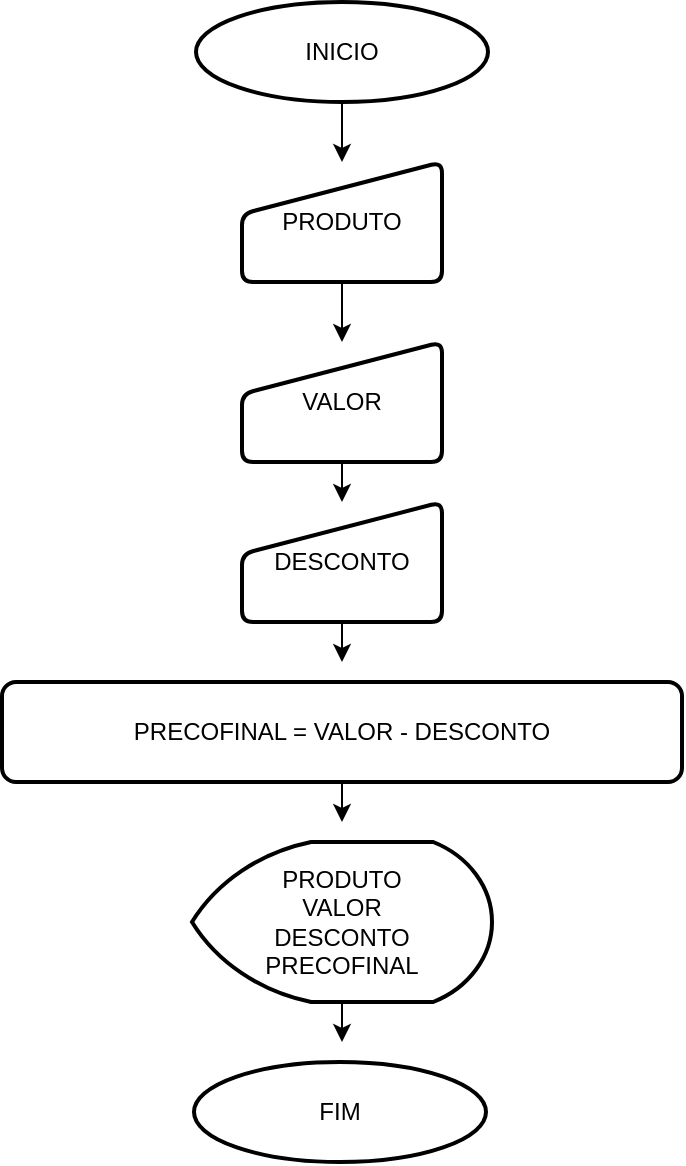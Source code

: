 <mxfile version="25.0.3">
  <diagram name="Página-1" id="RXmfWTW03x0S1gFNnv9d">
    <mxGraphModel dx="683" dy="351" grid="1" gridSize="10" guides="1" tooltips="1" connect="1" arrows="1" fold="1" page="1" pageScale="1" pageWidth="827" pageHeight="1169" math="0" shadow="0">
      <root>
        <mxCell id="0" />
        <mxCell id="1" parent="0" />
        <mxCell id="alVsrLRzjzwbj43s4-p6-8" value="" style="edgeStyle=orthogonalEdgeStyle;rounded=0;orthogonalLoop=1;jettySize=auto;html=1;" edge="1" parent="1" source="alVsrLRzjzwbj43s4-p6-1" target="alVsrLRzjzwbj43s4-p6-2">
          <mxGeometry relative="1" as="geometry" />
        </mxCell>
        <mxCell id="alVsrLRzjzwbj43s4-p6-1" value="INICIO" style="strokeWidth=2;html=1;shape=mxgraph.flowchart.start_1;whiteSpace=wrap;" vertex="1" parent="1">
          <mxGeometry x="341" y="30" width="146" height="50" as="geometry" />
        </mxCell>
        <mxCell id="alVsrLRzjzwbj43s4-p6-16" value="" style="edgeStyle=orthogonalEdgeStyle;rounded=0;orthogonalLoop=1;jettySize=auto;html=1;" edge="1" parent="1" source="alVsrLRzjzwbj43s4-p6-2">
          <mxGeometry relative="1" as="geometry">
            <mxPoint x="414" y="200" as="targetPoint" />
          </mxGeometry>
        </mxCell>
        <mxCell id="alVsrLRzjzwbj43s4-p6-2" value="PRODUTO" style="html=1;strokeWidth=2;shape=manualInput;whiteSpace=wrap;rounded=1;size=26;arcSize=11;" vertex="1" parent="1">
          <mxGeometry x="364" y="110" width="100" height="60" as="geometry" />
        </mxCell>
        <mxCell id="alVsrLRzjzwbj43s4-p6-17" value="" style="edgeStyle=orthogonalEdgeStyle;rounded=0;orthogonalLoop=1;jettySize=auto;html=1;" edge="1" parent="1" source="alVsrLRzjzwbj43s4-p6-3">
          <mxGeometry relative="1" as="geometry">
            <mxPoint x="414" y="280" as="targetPoint" />
            <Array as="points">
              <mxPoint x="414" y="280" />
            </Array>
          </mxGeometry>
        </mxCell>
        <mxCell id="alVsrLRzjzwbj43s4-p6-3" value="VALOR" style="html=1;strokeWidth=2;shape=manualInput;whiteSpace=wrap;rounded=1;size=26;arcSize=11;" vertex="1" parent="1">
          <mxGeometry x="364" y="200" width="100" height="60" as="geometry" />
        </mxCell>
        <mxCell id="alVsrLRzjzwbj43s4-p6-19" value="" style="edgeStyle=orthogonalEdgeStyle;rounded=0;orthogonalLoop=1;jettySize=auto;html=1;" edge="1" parent="1" source="alVsrLRzjzwbj43s4-p6-4">
          <mxGeometry relative="1" as="geometry">
            <mxPoint x="414" y="360" as="targetPoint" />
          </mxGeometry>
        </mxCell>
        <mxCell id="alVsrLRzjzwbj43s4-p6-4" value="DESCONTO" style="html=1;strokeWidth=2;shape=manualInput;whiteSpace=wrap;rounded=1;size=26;arcSize=11;" vertex="1" parent="1">
          <mxGeometry x="364" y="280" width="100" height="60" as="geometry" />
        </mxCell>
        <mxCell id="alVsrLRzjzwbj43s4-p6-23" style="edgeStyle=orthogonalEdgeStyle;rounded=0;orthogonalLoop=1;jettySize=auto;html=1;" edge="1" parent="1" source="alVsrLRzjzwbj43s4-p6-5">
          <mxGeometry relative="1" as="geometry">
            <mxPoint x="414.0" y="440" as="targetPoint" />
          </mxGeometry>
        </mxCell>
        <mxCell id="alVsrLRzjzwbj43s4-p6-5" value="PRECOFINAL = VALOR - DESCONTO" style="rounded=1;whiteSpace=wrap;html=1;absoluteArcSize=1;arcSize=14;strokeWidth=2;" vertex="1" parent="1">
          <mxGeometry x="244" y="370" width="340" height="50" as="geometry" />
        </mxCell>
        <mxCell id="alVsrLRzjzwbj43s4-p6-25" style="edgeStyle=orthogonalEdgeStyle;rounded=0;orthogonalLoop=1;jettySize=auto;html=1;" edge="1" parent="1" source="alVsrLRzjzwbj43s4-p6-6">
          <mxGeometry relative="1" as="geometry">
            <mxPoint x="414" y="550" as="targetPoint" />
          </mxGeometry>
        </mxCell>
        <mxCell id="alVsrLRzjzwbj43s4-p6-6" value="&lt;div&gt;PRODUTO&lt;/div&gt;&lt;div&gt;VALOR&lt;/div&gt;&lt;div&gt;DESCONTO&lt;/div&gt;&lt;div&gt;PRECOFINAL&lt;/div&gt;" style="strokeWidth=2;html=1;shape=mxgraph.flowchart.display;whiteSpace=wrap;" vertex="1" parent="1">
          <mxGeometry x="339" y="450" width="150" height="80" as="geometry" />
        </mxCell>
        <mxCell id="alVsrLRzjzwbj43s4-p6-7" value="FIM" style="strokeWidth=2;html=1;shape=mxgraph.flowchart.start_1;whiteSpace=wrap;" vertex="1" parent="1">
          <mxGeometry x="340" y="560" width="146" height="50" as="geometry" />
        </mxCell>
      </root>
    </mxGraphModel>
  </diagram>
</mxfile>
